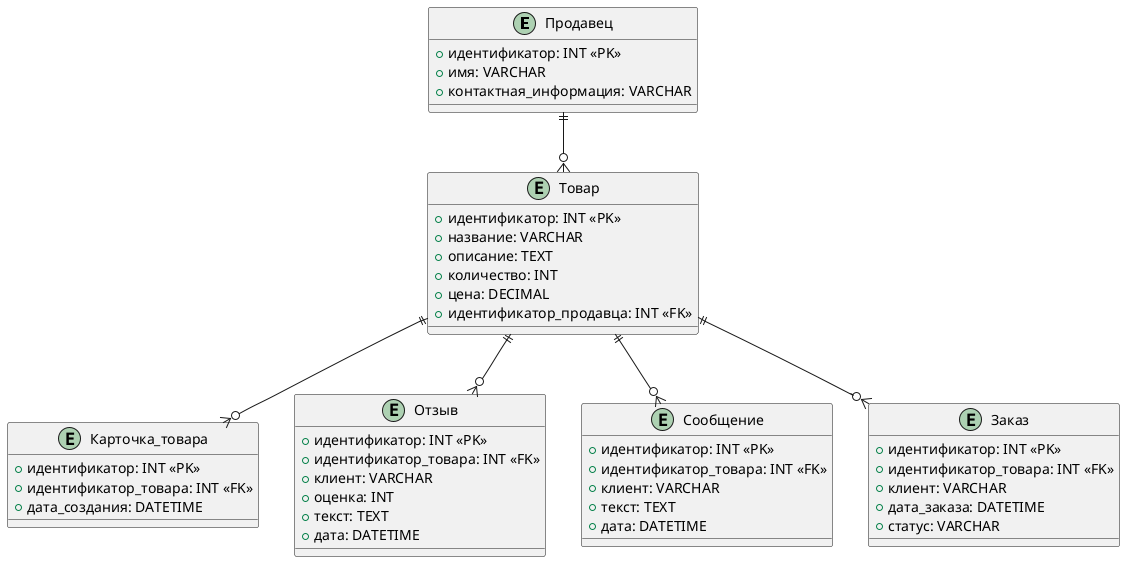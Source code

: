 @startuml
entity "Продавец" {
    +идентификатор: INT <<PK>>
    +имя: VARCHAR
    +контактная_информация: VARCHAR
}

entity "Товар" {
    +идентификатор: INT <<PK>>
    +название: VARCHAR
    +описание: TEXT
    +количество: INT
    +цена: DECIMAL
    +идентификатор_продавца: INT <<FK>>
}

entity "Карточка_товара" {
    +идентификатор: INT <<PK>>
    +идентификатор_товара: INT <<FK>>
    +дата_создания: DATETIME
}

entity "Отзыв" {
    +идентификатор: INT <<PK>>
    +идентификатор_товара: INT <<FK>>
    +клиент: VARCHAR
    +оценка: INT
    +текст: TEXT
    +дата: DATETIME
}

entity "Сообщение" {
    +идентификатор: INT <<PK>>
    +идентификатор_товара: INT <<FK>>
    +клиент: VARCHAR
    +текст: TEXT
    +дата: DATETIME
}

entity "Заказ" {
    +идентификатор: INT <<PK>>
    +идентификатор_товара: INT <<FK>>
    +клиент: VARCHAR
    +дата_заказа: DATETIME
    +статус: VARCHAR
}

Продавец ||--o{ Товар
Товар ||--o{ Карточка_товара
Товар ||--o{ Отзыв
Товар ||--o{ Сообщение
Товар ||--o{ Заказ
@enduml

